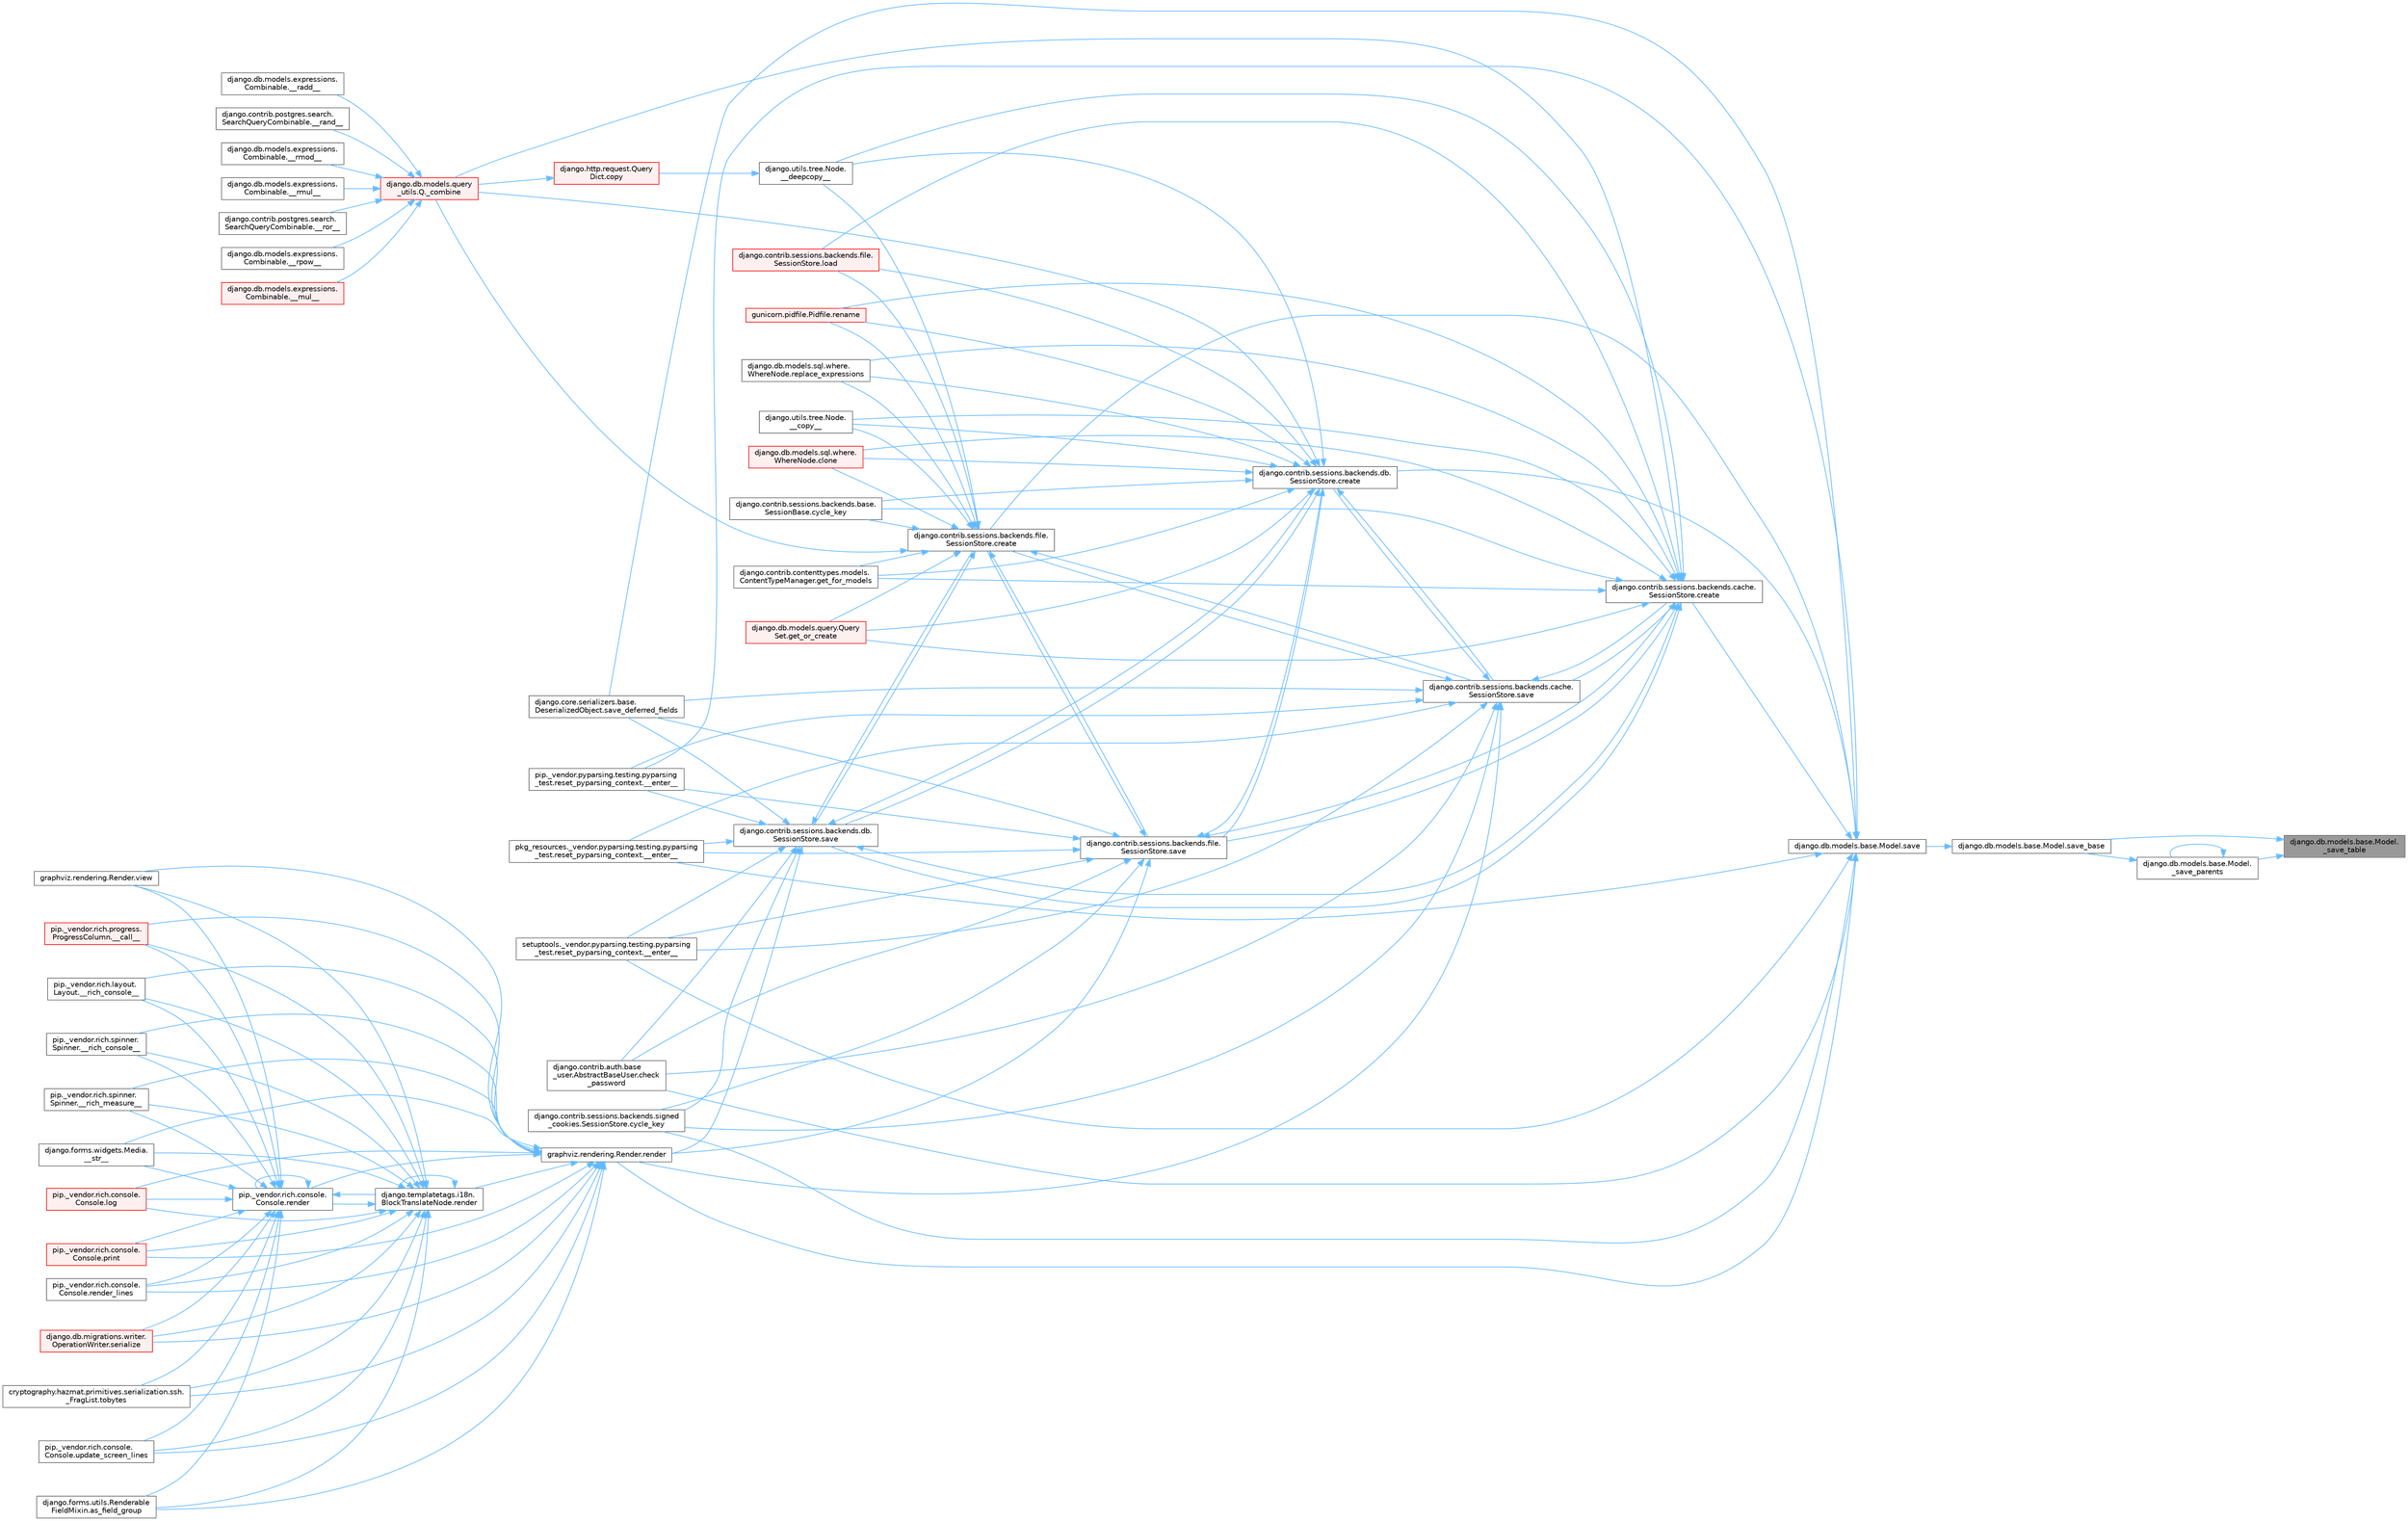 digraph "django.db.models.base.Model._save_table"
{
 // LATEX_PDF_SIZE
  bgcolor="transparent";
  edge [fontname=Helvetica,fontsize=10,labelfontname=Helvetica,labelfontsize=10];
  node [fontname=Helvetica,fontsize=10,shape=box,height=0.2,width=0.4];
  rankdir="RL";
  Node1 [id="Node000001",label="django.db.models.base.Model.\l_save_table",height=0.2,width=0.4,color="gray40", fillcolor="grey60", style="filled", fontcolor="black",tooltip=" "];
  Node1 -> Node2 [id="edge1_Node000001_Node000002",dir="back",color="steelblue1",style="solid",tooltip=" "];
  Node2 [id="Node000002",label="django.db.models.base.Model.\l_save_parents",height=0.2,width=0.4,color="grey40", fillcolor="white", style="filled",URL="$classdjango_1_1db_1_1models_1_1base_1_1_model.html#a63a5abe55c81574f23af43a75fe76708",tooltip=" "];
  Node2 -> Node2 [id="edge2_Node000002_Node000002",dir="back",color="steelblue1",style="solid",tooltip=" "];
  Node2 -> Node3 [id="edge3_Node000002_Node000003",dir="back",color="steelblue1",style="solid",tooltip=" "];
  Node3 [id="Node000003",label="django.db.models.base.Model.save_base",height=0.2,width=0.4,color="grey40", fillcolor="white", style="filled",URL="$classdjango_1_1db_1_1models_1_1base_1_1_model.html#a3a9501fdfc0efa07d31c7bf47409ca57",tooltip=" "];
  Node3 -> Node4 [id="edge4_Node000003_Node000004",dir="back",color="steelblue1",style="solid",tooltip=" "];
  Node4 [id="Node000004",label="django.db.models.base.Model.save",height=0.2,width=0.4,color="grey40", fillcolor="white", style="filled",URL="$classdjango_1_1db_1_1models_1_1base_1_1_model.html#ab0396fe6f599587cbb43b283300ed97e",tooltip=" "];
  Node4 -> Node5 [id="edge5_Node000004_Node000005",dir="back",color="steelblue1",style="solid",tooltip=" "];
  Node5 [id="Node000005",label="pip._vendor.pyparsing.testing.pyparsing\l_test.reset_pyparsing_context.__enter__",height=0.2,width=0.4,color="grey40", fillcolor="white", style="filled",URL="$classpip_1_1__vendor_1_1pyparsing_1_1testing_1_1pyparsing__test_1_1reset__pyparsing__context.html#a3d39d97a0d95a9b46c987e6dff52b7c0",tooltip=" "];
  Node4 -> Node6 [id="edge6_Node000004_Node000006",dir="back",color="steelblue1",style="solid",tooltip=" "];
  Node6 [id="Node000006",label="pkg_resources._vendor.pyparsing.testing.pyparsing\l_test.reset_pyparsing_context.__enter__",height=0.2,width=0.4,color="grey40", fillcolor="white", style="filled",URL="$classpkg__resources_1_1__vendor_1_1pyparsing_1_1testing_1_1pyparsing__test_1_1reset__pyparsing__context.html#a8d8360c033ccc7296fb9323a07cdeb25",tooltip=" "];
  Node4 -> Node7 [id="edge7_Node000004_Node000007",dir="back",color="steelblue1",style="solid",tooltip=" "];
  Node7 [id="Node000007",label="setuptools._vendor.pyparsing.testing.pyparsing\l_test.reset_pyparsing_context.__enter__",height=0.2,width=0.4,color="grey40", fillcolor="white", style="filled",URL="$classsetuptools_1_1__vendor_1_1pyparsing_1_1testing_1_1pyparsing__test_1_1reset__pyparsing__context.html#a436e2ea8355c86505c8cfdae81714c7c",tooltip=" "];
  Node4 -> Node8 [id="edge8_Node000004_Node000008",dir="back",color="steelblue1",style="solid",tooltip=" "];
  Node8 [id="Node000008",label="django.contrib.auth.base\l_user.AbstractBaseUser.check\l_password",height=0.2,width=0.4,color="grey40", fillcolor="white", style="filled",URL="$classdjango_1_1contrib_1_1auth_1_1base__user_1_1_abstract_base_user.html#aaa9bb7fa5353bc1917dbd7f87b63321a",tooltip=" "];
  Node4 -> Node9 [id="edge9_Node000004_Node000009",dir="back",color="steelblue1",style="solid",tooltip=" "];
  Node9 [id="Node000009",label="django.contrib.sessions.backends.cache.\lSessionStore.create",height=0.2,width=0.4,color="grey40", fillcolor="white", style="filled",URL="$classdjango_1_1contrib_1_1sessions_1_1backends_1_1cache_1_1_session_store.html#a38c9efbdb5115fd1820ae198b767c39c",tooltip=" "];
  Node9 -> Node10 [id="edge10_Node000009_Node000010",dir="back",color="steelblue1",style="solid",tooltip=" "];
  Node10 [id="Node000010",label="django.utils.tree.Node.\l__copy__",height=0.2,width=0.4,color="grey40", fillcolor="white", style="filled",URL="$classdjango_1_1utils_1_1tree_1_1_node.html#abae878f6b4500b8b241c23d8fac46e63",tooltip=" "];
  Node9 -> Node11 [id="edge11_Node000009_Node000011",dir="back",color="steelblue1",style="solid",tooltip=" "];
  Node11 [id="Node000011",label="django.utils.tree.Node.\l__deepcopy__",height=0.2,width=0.4,color="grey40", fillcolor="white", style="filled",URL="$classdjango_1_1utils_1_1tree_1_1_node.html#a38840c46ded3963808edbeec90765d6b",tooltip=" "];
  Node11 -> Node12 [id="edge12_Node000011_Node000012",dir="back",color="steelblue1",style="solid",tooltip=" "];
  Node12 [id="Node000012",label="django.http.request.Query\lDict.copy",height=0.2,width=0.4,color="red", fillcolor="#FFF0F0", style="filled",URL="$classdjango_1_1http_1_1request_1_1_query_dict.html#ada9e4956e62868c5587b9ffde7b358b5",tooltip=" "];
  Node12 -> Node154 [id="edge13_Node000012_Node000154",dir="back",color="steelblue1",style="solid",tooltip=" "];
  Node154 [id="Node000154",label="django.db.models.query\l_utils.Q._combine",height=0.2,width=0.4,color="red", fillcolor="#FFF0F0", style="filled",URL="$classdjango_1_1db_1_1models_1_1query__utils_1_1_q.html#ade621b98231b73615e1aa3a726560c55",tooltip=" "];
  Node154 -> Node155 [id="edge14_Node000154_Node000155",dir="back",color="steelblue1",style="solid",tooltip=" "];
  Node155 [id="Node000155",label="django.db.models.expressions.\lCombinable.__mul__",height=0.2,width=0.4,color="red", fillcolor="#FFF0F0", style="filled",URL="$classdjango_1_1db_1_1models_1_1expressions_1_1_combinable.html#a18670e03ec4b2fc0eafb0782602b72ec",tooltip=" "];
  Node154 -> Node159 [id="edge15_Node000154_Node000159",dir="back",color="steelblue1",style="solid",tooltip=" "];
  Node159 [id="Node000159",label="django.db.models.expressions.\lCombinable.__radd__",height=0.2,width=0.4,color="grey40", fillcolor="white", style="filled",URL="$classdjango_1_1db_1_1models_1_1expressions_1_1_combinable.html#a4872efab02abfbe2d20977469210ce25",tooltip=" "];
  Node154 -> Node160 [id="edge16_Node000154_Node000160",dir="back",color="steelblue1",style="solid",tooltip=" "];
  Node160 [id="Node000160",label="django.contrib.postgres.search.\lSearchQueryCombinable.__rand__",height=0.2,width=0.4,color="grey40", fillcolor="white", style="filled",URL="$classdjango_1_1contrib_1_1postgres_1_1search_1_1_search_query_combinable.html#a3d51899b7ac9564232b005aa65bec114",tooltip=" "];
  Node154 -> Node161 [id="edge17_Node000154_Node000161",dir="back",color="steelblue1",style="solid",tooltip=" "];
  Node161 [id="Node000161",label="django.db.models.expressions.\lCombinable.__rmod__",height=0.2,width=0.4,color="grey40", fillcolor="white", style="filled",URL="$classdjango_1_1db_1_1models_1_1expressions_1_1_combinable.html#ad32e5e96bab77dd57e3337a156c5de39",tooltip=" "];
  Node154 -> Node162 [id="edge18_Node000154_Node000162",dir="back",color="steelblue1",style="solid",tooltip=" "];
  Node162 [id="Node000162",label="django.db.models.expressions.\lCombinable.__rmul__",height=0.2,width=0.4,color="grey40", fillcolor="white", style="filled",URL="$classdjango_1_1db_1_1models_1_1expressions_1_1_combinable.html#adfde700eec6b9ea280e9fec3e202acab",tooltip=" "];
  Node154 -> Node163 [id="edge19_Node000154_Node000163",dir="back",color="steelblue1",style="solid",tooltip=" "];
  Node163 [id="Node000163",label="django.contrib.postgres.search.\lSearchQueryCombinable.__ror__",height=0.2,width=0.4,color="grey40", fillcolor="white", style="filled",URL="$classdjango_1_1contrib_1_1postgres_1_1search_1_1_search_query_combinable.html#ac5984f052629ae58cd73a90c852fe22c",tooltip=" "];
  Node154 -> Node164 [id="edge20_Node000154_Node000164",dir="back",color="steelblue1",style="solid",tooltip=" "];
  Node164 [id="Node000164",label="django.db.models.expressions.\lCombinable.__rpow__",height=0.2,width=0.4,color="grey40", fillcolor="white", style="filled",URL="$classdjango_1_1db_1_1models_1_1expressions_1_1_combinable.html#a1847c8db3c40340a723f6bf51ebadf89",tooltip=" "];
  Node9 -> Node154 [id="edge21_Node000009_Node000154",dir="back",color="steelblue1",style="solid",tooltip=" "];
  Node9 -> Node302 [id="edge22_Node000009_Node000302",dir="back",color="steelblue1",style="solid",tooltip=" "];
  Node302 [id="Node000302",label="django.db.models.sql.where.\lWhereNode.clone",height=0.2,width=0.4,color="red", fillcolor="#FFF0F0", style="filled",URL="$classdjango_1_1db_1_1models_1_1sql_1_1where_1_1_where_node.html#a0faff63950b774ce4ad391ea1f6b6d2c",tooltip=" "];
  Node9 -> Node32 [id="edge23_Node000009_Node000032",dir="back",color="steelblue1",style="solid",tooltip=" "];
  Node32 [id="Node000032",label="django.contrib.sessions.backends.base.\lSessionBase.cycle_key",height=0.2,width=0.4,color="grey40", fillcolor="white", style="filled",URL="$classdjango_1_1contrib_1_1sessions_1_1backends_1_1base_1_1_session_base.html#a6955e9bebe4e5b7d463bccfcf9181016",tooltip=" "];
  Node9 -> Node336 [id="edge24_Node000009_Node000336",dir="back",color="steelblue1",style="solid",tooltip=" "];
  Node336 [id="Node000336",label="django.contrib.contenttypes.models.\lContentTypeManager.get_for_models",height=0.2,width=0.4,color="grey40", fillcolor="white", style="filled",URL="$classdjango_1_1contrib_1_1contenttypes_1_1models_1_1_content_type_manager.html#a541a2e215680799739b6f8c1b19ddda4",tooltip=" "];
  Node9 -> Node337 [id="edge25_Node000009_Node000337",dir="back",color="steelblue1",style="solid",tooltip=" "];
  Node337 [id="Node000337",label="django.db.models.query.Query\lSet.get_or_create",height=0.2,width=0.4,color="red", fillcolor="#FFF0F0", style="filled",URL="$classdjango_1_1db_1_1models_1_1query_1_1_query_set.html#a0f727927ec4d1b9f3087b831cc911c59",tooltip=" "];
  Node9 -> Node319 [id="edge26_Node000009_Node000319",dir="back",color="steelblue1",style="solid",tooltip=" "];
  Node319 [id="Node000319",label="django.contrib.sessions.backends.file.\lSessionStore.load",height=0.2,width=0.4,color="red", fillcolor="#FFF0F0", style="filled",URL="$classdjango_1_1contrib_1_1sessions_1_1backends_1_1file_1_1_session_store.html#a408fa63512306fbaa7bbb62742f0295f",tooltip=" "];
  Node9 -> Node339 [id="edge27_Node000009_Node000339",dir="back",color="steelblue1",style="solid",tooltip=" "];
  Node339 [id="Node000339",label="gunicorn.pidfile.Pidfile.rename",height=0.2,width=0.4,color="red", fillcolor="#FFF0F0", style="filled",URL="$classgunicorn_1_1pidfile_1_1_pidfile.html#af03623bf56b92f594700ba5e5f25bc76",tooltip=" "];
  Node9 -> Node341 [id="edge28_Node000009_Node000341",dir="back",color="steelblue1",style="solid",tooltip=" "];
  Node341 [id="Node000341",label="django.db.models.sql.where.\lWhereNode.replace_expressions",height=0.2,width=0.4,color="grey40", fillcolor="white", style="filled",URL="$classdjango_1_1db_1_1models_1_1sql_1_1where_1_1_where_node.html#a1cc3580a7f4a51605b52ae4a9653b3ac",tooltip=" "];
  Node9 -> Node342 [id="edge29_Node000009_Node000342",dir="back",color="steelblue1",style="solid",tooltip=" "];
  Node342 [id="Node000342",label="django.contrib.sessions.backends.cache.\lSessionStore.save",height=0.2,width=0.4,color="grey40", fillcolor="white", style="filled",URL="$classdjango_1_1contrib_1_1sessions_1_1backends_1_1cache_1_1_session_store.html#a67e81d959c24e3a84b1e755a9a861c53",tooltip=" "];
  Node342 -> Node5 [id="edge30_Node000342_Node000005",dir="back",color="steelblue1",style="solid",tooltip=" "];
  Node342 -> Node6 [id="edge31_Node000342_Node000006",dir="back",color="steelblue1",style="solid",tooltip=" "];
  Node342 -> Node7 [id="edge32_Node000342_Node000007",dir="back",color="steelblue1",style="solid",tooltip=" "];
  Node342 -> Node8 [id="edge33_Node000342_Node000008",dir="back",color="steelblue1",style="solid",tooltip=" "];
  Node342 -> Node9 [id="edge34_Node000342_Node000009",dir="back",color="steelblue1",style="solid",tooltip=" "];
  Node342 -> Node301 [id="edge35_Node000342_Node000301",dir="back",color="steelblue1",style="solid",tooltip=" "];
  Node301 [id="Node000301",label="django.contrib.sessions.backends.db.\lSessionStore.create",height=0.2,width=0.4,color="grey40", fillcolor="white", style="filled",URL="$classdjango_1_1contrib_1_1sessions_1_1backends_1_1db_1_1_session_store.html#a4a98c0168c61e75be58e279660aa6ce4",tooltip=" "];
  Node301 -> Node10 [id="edge36_Node000301_Node000010",dir="back",color="steelblue1",style="solid",tooltip=" "];
  Node301 -> Node11 [id="edge37_Node000301_Node000011",dir="back",color="steelblue1",style="solid",tooltip=" "];
  Node301 -> Node154 [id="edge38_Node000301_Node000154",dir="back",color="steelblue1",style="solid",tooltip=" "];
  Node301 -> Node302 [id="edge39_Node000301_Node000302",dir="back",color="steelblue1",style="solid",tooltip=" "];
  Node301 -> Node32 [id="edge40_Node000301_Node000032",dir="back",color="steelblue1",style="solid",tooltip=" "];
  Node301 -> Node336 [id="edge41_Node000301_Node000336",dir="back",color="steelblue1",style="solid",tooltip=" "];
  Node301 -> Node337 [id="edge42_Node000301_Node000337",dir="back",color="steelblue1",style="solid",tooltip=" "];
  Node301 -> Node319 [id="edge43_Node000301_Node000319",dir="back",color="steelblue1",style="solid",tooltip=" "];
  Node301 -> Node339 [id="edge44_Node000301_Node000339",dir="back",color="steelblue1",style="solid",tooltip=" "];
  Node301 -> Node341 [id="edge45_Node000301_Node000341",dir="back",color="steelblue1",style="solid",tooltip=" "];
  Node301 -> Node342 [id="edge46_Node000301_Node000342",dir="back",color="steelblue1",style="solid",tooltip=" "];
  Node301 -> Node300 [id="edge47_Node000301_Node000300",dir="back",color="steelblue1",style="solid",tooltip=" "];
  Node300 [id="Node000300",label="django.contrib.sessions.backends.db.\lSessionStore.save",height=0.2,width=0.4,color="grey40", fillcolor="white", style="filled",URL="$classdjango_1_1contrib_1_1sessions_1_1backends_1_1db_1_1_session_store.html#a68a6b4f159bd3dc969ec80b34c1622af",tooltip=" "];
  Node300 -> Node5 [id="edge48_Node000300_Node000005",dir="back",color="steelblue1",style="solid",tooltip=" "];
  Node300 -> Node6 [id="edge49_Node000300_Node000006",dir="back",color="steelblue1",style="solid",tooltip=" "];
  Node300 -> Node7 [id="edge50_Node000300_Node000007",dir="back",color="steelblue1",style="solid",tooltip=" "];
  Node300 -> Node8 [id="edge51_Node000300_Node000008",dir="back",color="steelblue1",style="solid",tooltip=" "];
  Node300 -> Node9 [id="edge52_Node000300_Node000009",dir="back",color="steelblue1",style="solid",tooltip=" "];
  Node300 -> Node301 [id="edge53_Node000300_Node000301",dir="back",color="steelblue1",style="solid",tooltip=" "];
  Node300 -> Node335 [id="edge54_Node000300_Node000335",dir="back",color="steelblue1",style="solid",tooltip=" "];
  Node335 [id="Node000335",label="django.contrib.sessions.backends.file.\lSessionStore.create",height=0.2,width=0.4,color="grey40", fillcolor="white", style="filled",URL="$classdjango_1_1contrib_1_1sessions_1_1backends_1_1file_1_1_session_store.html#a6624db6a37dfff490f837047e0a60dda",tooltip=" "];
  Node335 -> Node10 [id="edge55_Node000335_Node000010",dir="back",color="steelblue1",style="solid",tooltip=" "];
  Node335 -> Node11 [id="edge56_Node000335_Node000011",dir="back",color="steelblue1",style="solid",tooltip=" "];
  Node335 -> Node154 [id="edge57_Node000335_Node000154",dir="back",color="steelblue1",style="solid",tooltip=" "];
  Node335 -> Node302 [id="edge58_Node000335_Node000302",dir="back",color="steelblue1",style="solid",tooltip=" "];
  Node335 -> Node32 [id="edge59_Node000335_Node000032",dir="back",color="steelblue1",style="solid",tooltip=" "];
  Node335 -> Node336 [id="edge60_Node000335_Node000336",dir="back",color="steelblue1",style="solid",tooltip=" "];
  Node335 -> Node337 [id="edge61_Node000335_Node000337",dir="back",color="steelblue1",style="solid",tooltip=" "];
  Node335 -> Node319 [id="edge62_Node000335_Node000319",dir="back",color="steelblue1",style="solid",tooltip=" "];
  Node335 -> Node339 [id="edge63_Node000335_Node000339",dir="back",color="steelblue1",style="solid",tooltip=" "];
  Node335 -> Node341 [id="edge64_Node000335_Node000341",dir="back",color="steelblue1",style="solid",tooltip=" "];
  Node335 -> Node342 [id="edge65_Node000335_Node000342",dir="back",color="steelblue1",style="solid",tooltip=" "];
  Node335 -> Node300 [id="edge66_Node000335_Node000300",dir="back",color="steelblue1",style="solid",tooltip=" "];
  Node335 -> Node1131 [id="edge67_Node000335_Node001131",dir="back",color="steelblue1",style="solid",tooltip=" "];
  Node1131 [id="Node001131",label="django.contrib.sessions.backends.file.\lSessionStore.save",height=0.2,width=0.4,color="grey40", fillcolor="white", style="filled",URL="$classdjango_1_1contrib_1_1sessions_1_1backends_1_1file_1_1_session_store.html#af170f9c112376eb1627509287bf9620f",tooltip=" "];
  Node1131 -> Node5 [id="edge68_Node001131_Node000005",dir="back",color="steelblue1",style="solid",tooltip=" "];
  Node1131 -> Node6 [id="edge69_Node001131_Node000006",dir="back",color="steelblue1",style="solid",tooltip=" "];
  Node1131 -> Node7 [id="edge70_Node001131_Node000007",dir="back",color="steelblue1",style="solid",tooltip=" "];
  Node1131 -> Node8 [id="edge71_Node001131_Node000008",dir="back",color="steelblue1",style="solid",tooltip=" "];
  Node1131 -> Node9 [id="edge72_Node001131_Node000009",dir="back",color="steelblue1",style="solid",tooltip=" "];
  Node1131 -> Node301 [id="edge73_Node001131_Node000301",dir="back",color="steelblue1",style="solid",tooltip=" "];
  Node1131 -> Node335 [id="edge74_Node001131_Node000335",dir="back",color="steelblue1",style="solid",tooltip=" "];
  Node1131 -> Node343 [id="edge75_Node001131_Node000343",dir="back",color="steelblue1",style="solid",tooltip=" "];
  Node343 [id="Node000343",label="django.contrib.sessions.backends.signed\l_cookies.SessionStore.cycle_key",height=0.2,width=0.4,color="grey40", fillcolor="white", style="filled",URL="$classdjango_1_1contrib_1_1sessions_1_1backends_1_1signed__cookies_1_1_session_store.html#abf8e71313b847459c30f19e691c25a93",tooltip=" "];
  Node1131 -> Node344 [id="edge76_Node001131_Node000344",dir="back",color="steelblue1",style="solid",tooltip=" "];
  Node344 [id="Node000344",label="graphviz.rendering.Render.render",height=0.2,width=0.4,color="grey40", fillcolor="white", style="filled",URL="$classgraphviz_1_1rendering_1_1_render.html#a0249d6538d64a6b59b1bed64d4636456",tooltip=" "];
  Node344 -> Node345 [id="edge77_Node000344_Node000345",dir="back",color="steelblue1",style="solid",tooltip=" "];
  Node345 [id="Node000345",label="pip._vendor.rich.progress.\lProgressColumn.__call__",height=0.2,width=0.4,color="red", fillcolor="#FFF0F0", style="filled",URL="$classpip_1_1__vendor_1_1rich_1_1progress_1_1_progress_column.html#ae0c399be74222f949edb0fa5324cf6ea",tooltip=" "];
  Node344 -> Node346 [id="edge78_Node000344_Node000346",dir="back",color="steelblue1",style="solid",tooltip=" "];
  Node346 [id="Node000346",label="pip._vendor.rich.layout.\lLayout.__rich_console__",height=0.2,width=0.4,color="grey40", fillcolor="white", style="filled",URL="$classpip_1_1__vendor_1_1rich_1_1layout_1_1_layout.html#ac39cb3d17d2b0324ee1b0dada41a3ebd",tooltip=" "];
  Node344 -> Node347 [id="edge79_Node000344_Node000347",dir="back",color="steelblue1",style="solid",tooltip=" "];
  Node347 [id="Node000347",label="pip._vendor.rich.spinner.\lSpinner.__rich_console__",height=0.2,width=0.4,color="grey40", fillcolor="white", style="filled",URL="$classpip_1_1__vendor_1_1rich_1_1spinner_1_1_spinner.html#a6883d8dced19ac48d4dfc74f776357fd",tooltip=" "];
  Node344 -> Node348 [id="edge80_Node000344_Node000348",dir="back",color="steelblue1",style="solid",tooltip=" "];
  Node348 [id="Node000348",label="pip._vendor.rich.spinner.\lSpinner.__rich_measure__",height=0.2,width=0.4,color="grey40", fillcolor="white", style="filled",URL="$classpip_1_1__vendor_1_1rich_1_1spinner_1_1_spinner.html#a89745682c823c44a31bae8e8d07869f5",tooltip=" "];
  Node344 -> Node349 [id="edge81_Node000344_Node000349",dir="back",color="steelblue1",style="solid",tooltip=" "];
  Node349 [id="Node000349",label="django.forms.widgets.Media.\l__str__",height=0.2,width=0.4,color="grey40", fillcolor="white", style="filled",URL="$classdjango_1_1forms_1_1widgets_1_1_media.html#ae1651710548a7d9f14f036d035012d21",tooltip=" "];
  Node344 -> Node350 [id="edge82_Node000344_Node000350",dir="back",color="steelblue1",style="solid",tooltip=" "];
  Node350 [id="Node000350",label="django.forms.utils.Renderable\lFieldMixin.as_field_group",height=0.2,width=0.4,color="grey40", fillcolor="white", style="filled",URL="$classdjango_1_1forms_1_1utils_1_1_renderable_field_mixin.html#a1e9a1b4f790ea694431554267fd5d74c",tooltip=" "];
  Node344 -> Node351 [id="edge83_Node000344_Node000351",dir="back",color="steelblue1",style="solid",tooltip=" "];
  Node351 [id="Node000351",label="pip._vendor.rich.console.\lConsole.log",height=0.2,width=0.4,color="red", fillcolor="#FFF0F0", style="filled",URL="$classpip_1_1__vendor_1_1rich_1_1console_1_1_console.html#af9c77e39f9413fc2b134c60cfa23b0f1",tooltip=" "];
  Node344 -> Node474 [id="edge84_Node000344_Node000474",dir="back",color="steelblue1",style="solid",tooltip=" "];
  Node474 [id="Node000474",label="pip._vendor.rich.console.\lConsole.print",height=0.2,width=0.4,color="red", fillcolor="#FFF0F0", style="filled",URL="$classpip_1_1__vendor_1_1rich_1_1console_1_1_console.html#af954370cdbb49236b597f2c11064549d",tooltip=" "];
  Node344 -> Node865 [id="edge85_Node000344_Node000865",dir="back",color="steelblue1",style="solid",tooltip=" "];
  Node865 [id="Node000865",label="django.templatetags.i18n.\lBlockTranslateNode.render",height=0.2,width=0.4,color="grey40", fillcolor="white", style="filled",URL="$classdjango_1_1templatetags_1_1i18n_1_1_block_translate_node.html#aaf05bebfd02c1c4b676387ada0357832",tooltip=" "];
  Node865 -> Node345 [id="edge86_Node000865_Node000345",dir="back",color="steelblue1",style="solid",tooltip=" "];
  Node865 -> Node346 [id="edge87_Node000865_Node000346",dir="back",color="steelblue1",style="solid",tooltip=" "];
  Node865 -> Node347 [id="edge88_Node000865_Node000347",dir="back",color="steelblue1",style="solid",tooltip=" "];
  Node865 -> Node348 [id="edge89_Node000865_Node000348",dir="back",color="steelblue1",style="solid",tooltip=" "];
  Node865 -> Node349 [id="edge90_Node000865_Node000349",dir="back",color="steelblue1",style="solid",tooltip=" "];
  Node865 -> Node350 [id="edge91_Node000865_Node000350",dir="back",color="steelblue1",style="solid",tooltip=" "];
  Node865 -> Node351 [id="edge92_Node000865_Node000351",dir="back",color="steelblue1",style="solid",tooltip=" "];
  Node865 -> Node474 [id="edge93_Node000865_Node000474",dir="back",color="steelblue1",style="solid",tooltip=" "];
  Node865 -> Node865 [id="edge94_Node000865_Node000865",dir="back",color="steelblue1",style="solid",tooltip=" "];
  Node865 -> Node866 [id="edge95_Node000865_Node000866",dir="back",color="steelblue1",style="solid",tooltip=" "];
  Node866 [id="Node000866",label="pip._vendor.rich.console.\lConsole.render",height=0.2,width=0.4,color="grey40", fillcolor="white", style="filled",URL="$classpip_1_1__vendor_1_1rich_1_1console_1_1_console.html#a9551b8254c573105adde80622393a938",tooltip=" "];
  Node866 -> Node345 [id="edge96_Node000866_Node000345",dir="back",color="steelblue1",style="solid",tooltip=" "];
  Node866 -> Node346 [id="edge97_Node000866_Node000346",dir="back",color="steelblue1",style="solid",tooltip=" "];
  Node866 -> Node347 [id="edge98_Node000866_Node000347",dir="back",color="steelblue1",style="solid",tooltip=" "];
  Node866 -> Node348 [id="edge99_Node000866_Node000348",dir="back",color="steelblue1",style="solid",tooltip=" "];
  Node866 -> Node349 [id="edge100_Node000866_Node000349",dir="back",color="steelblue1",style="solid",tooltip=" "];
  Node866 -> Node350 [id="edge101_Node000866_Node000350",dir="back",color="steelblue1",style="solid",tooltip=" "];
  Node866 -> Node351 [id="edge102_Node000866_Node000351",dir="back",color="steelblue1",style="solid",tooltip=" "];
  Node866 -> Node474 [id="edge103_Node000866_Node000474",dir="back",color="steelblue1",style="solid",tooltip=" "];
  Node866 -> Node865 [id="edge104_Node000866_Node000865",dir="back",color="steelblue1",style="solid",tooltip=" "];
  Node866 -> Node866 [id="edge105_Node000866_Node000866",dir="back",color="steelblue1",style="solid",tooltip=" "];
  Node866 -> Node867 [id="edge106_Node000866_Node000867",dir="back",color="steelblue1",style="solid",tooltip=" "];
  Node867 [id="Node000867",label="pip._vendor.rich.console.\lConsole.render_lines",height=0.2,width=0.4,color="grey40", fillcolor="white", style="filled",URL="$classpip_1_1__vendor_1_1rich_1_1console_1_1_console.html#a5818808a49db20c5bee6986425f96f14",tooltip=" "];
  Node866 -> Node868 [id="edge107_Node000866_Node000868",dir="back",color="steelblue1",style="solid",tooltip=" "];
  Node868 [id="Node000868",label="django.db.migrations.writer.\lOperationWriter.serialize",height=0.2,width=0.4,color="red", fillcolor="#FFF0F0", style="filled",URL="$classdjango_1_1db_1_1migrations_1_1writer_1_1_operation_writer.html#a866e8d13e1c54a35d74e9a6b0383b2f8",tooltip=" "];
  Node866 -> Node1211 [id="edge108_Node000866_Node001211",dir="back",color="steelblue1",style="solid",tooltip=" "];
  Node1211 [id="Node001211",label="cryptography.hazmat.primitives.serialization.ssh.\l_FragList.tobytes",height=0.2,width=0.4,color="grey40", fillcolor="white", style="filled",URL="$classcryptography_1_1hazmat_1_1primitives_1_1serialization_1_1ssh_1_1___frag_list.html#a195dd4e7c741624829a13af53fa3de38",tooltip=" "];
  Node866 -> Node1212 [id="edge109_Node000866_Node001212",dir="back",color="steelblue1",style="solid",tooltip=" "];
  Node1212 [id="Node001212",label="pip._vendor.rich.console.\lConsole.update_screen_lines",height=0.2,width=0.4,color="grey40", fillcolor="white", style="filled",URL="$classpip_1_1__vendor_1_1rich_1_1console_1_1_console.html#a21cfe5af86ec7533f23d45fe2969817e",tooltip=" "];
  Node866 -> Node1213 [id="edge110_Node000866_Node001213",dir="back",color="steelblue1",style="solid",tooltip=" "];
  Node1213 [id="Node001213",label="graphviz.rendering.Render.view",height=0.2,width=0.4,color="grey40", fillcolor="white", style="filled",URL="$classgraphviz_1_1rendering_1_1_render.html#a53169c422996b9a7e92b5580c13914e2",tooltip=" "];
  Node865 -> Node867 [id="edge111_Node000865_Node000867",dir="back",color="steelblue1",style="solid",tooltip=" "];
  Node865 -> Node868 [id="edge112_Node000865_Node000868",dir="back",color="steelblue1",style="solid",tooltip=" "];
  Node865 -> Node1211 [id="edge113_Node000865_Node001211",dir="back",color="steelblue1",style="solid",tooltip=" "];
  Node865 -> Node1212 [id="edge114_Node000865_Node001212",dir="back",color="steelblue1",style="solid",tooltip=" "];
  Node865 -> Node1213 [id="edge115_Node000865_Node001213",dir="back",color="steelblue1",style="solid",tooltip=" "];
  Node344 -> Node866 [id="edge116_Node000344_Node000866",dir="back",color="steelblue1",style="solid",tooltip=" "];
  Node344 -> Node867 [id="edge117_Node000344_Node000867",dir="back",color="steelblue1",style="solid",tooltip=" "];
  Node344 -> Node868 [id="edge118_Node000344_Node000868",dir="back",color="steelblue1",style="solid",tooltip=" "];
  Node344 -> Node1211 [id="edge119_Node000344_Node001211",dir="back",color="steelblue1",style="solid",tooltip=" "];
  Node344 -> Node1212 [id="edge120_Node000344_Node001212",dir="back",color="steelblue1",style="solid",tooltip=" "];
  Node344 -> Node1213 [id="edge121_Node000344_Node001213",dir="back",color="steelblue1",style="solid",tooltip=" "];
  Node1131 -> Node705 [id="edge122_Node001131_Node000705",dir="back",color="steelblue1",style="solid",tooltip=" "];
  Node705 [id="Node000705",label="django.core.serializers.base.\lDeserializedObject.save_deferred_fields",height=0.2,width=0.4,color="grey40", fillcolor="white", style="filled",URL="$classdjango_1_1core_1_1serializers_1_1base_1_1_deserialized_object.html#a2fd4269d14e2f58fda59335c79a582f5",tooltip=" "];
  Node300 -> Node343 [id="edge123_Node000300_Node000343",dir="back",color="steelblue1",style="solid",tooltip=" "];
  Node300 -> Node344 [id="edge124_Node000300_Node000344",dir="back",color="steelblue1",style="solid",tooltip=" "];
  Node300 -> Node705 [id="edge125_Node000300_Node000705",dir="back",color="steelblue1",style="solid",tooltip=" "];
  Node301 -> Node1131 [id="edge126_Node000301_Node001131",dir="back",color="steelblue1",style="solid",tooltip=" "];
  Node342 -> Node335 [id="edge127_Node000342_Node000335",dir="back",color="steelblue1",style="solid",tooltip=" "];
  Node342 -> Node343 [id="edge128_Node000342_Node000343",dir="back",color="steelblue1",style="solid",tooltip=" "];
  Node342 -> Node344 [id="edge129_Node000342_Node000344",dir="back",color="steelblue1",style="solid",tooltip=" "];
  Node342 -> Node705 [id="edge130_Node000342_Node000705",dir="back",color="steelblue1",style="solid",tooltip=" "];
  Node9 -> Node300 [id="edge131_Node000009_Node000300",dir="back",color="steelblue1",style="solid",tooltip=" "];
  Node9 -> Node1131 [id="edge132_Node000009_Node001131",dir="back",color="steelblue1",style="solid",tooltip=" "];
  Node4 -> Node301 [id="edge133_Node000004_Node000301",dir="back",color="steelblue1",style="solid",tooltip=" "];
  Node4 -> Node335 [id="edge134_Node000004_Node000335",dir="back",color="steelblue1",style="solid",tooltip=" "];
  Node4 -> Node343 [id="edge135_Node000004_Node000343",dir="back",color="steelblue1",style="solid",tooltip=" "];
  Node4 -> Node344 [id="edge136_Node000004_Node000344",dir="back",color="steelblue1",style="solid",tooltip=" "];
  Node4 -> Node705 [id="edge137_Node000004_Node000705",dir="back",color="steelblue1",style="solid",tooltip=" "];
  Node1 -> Node3 [id="edge138_Node000001_Node000003",dir="back",color="steelblue1",style="solid",tooltip=" "];
}
